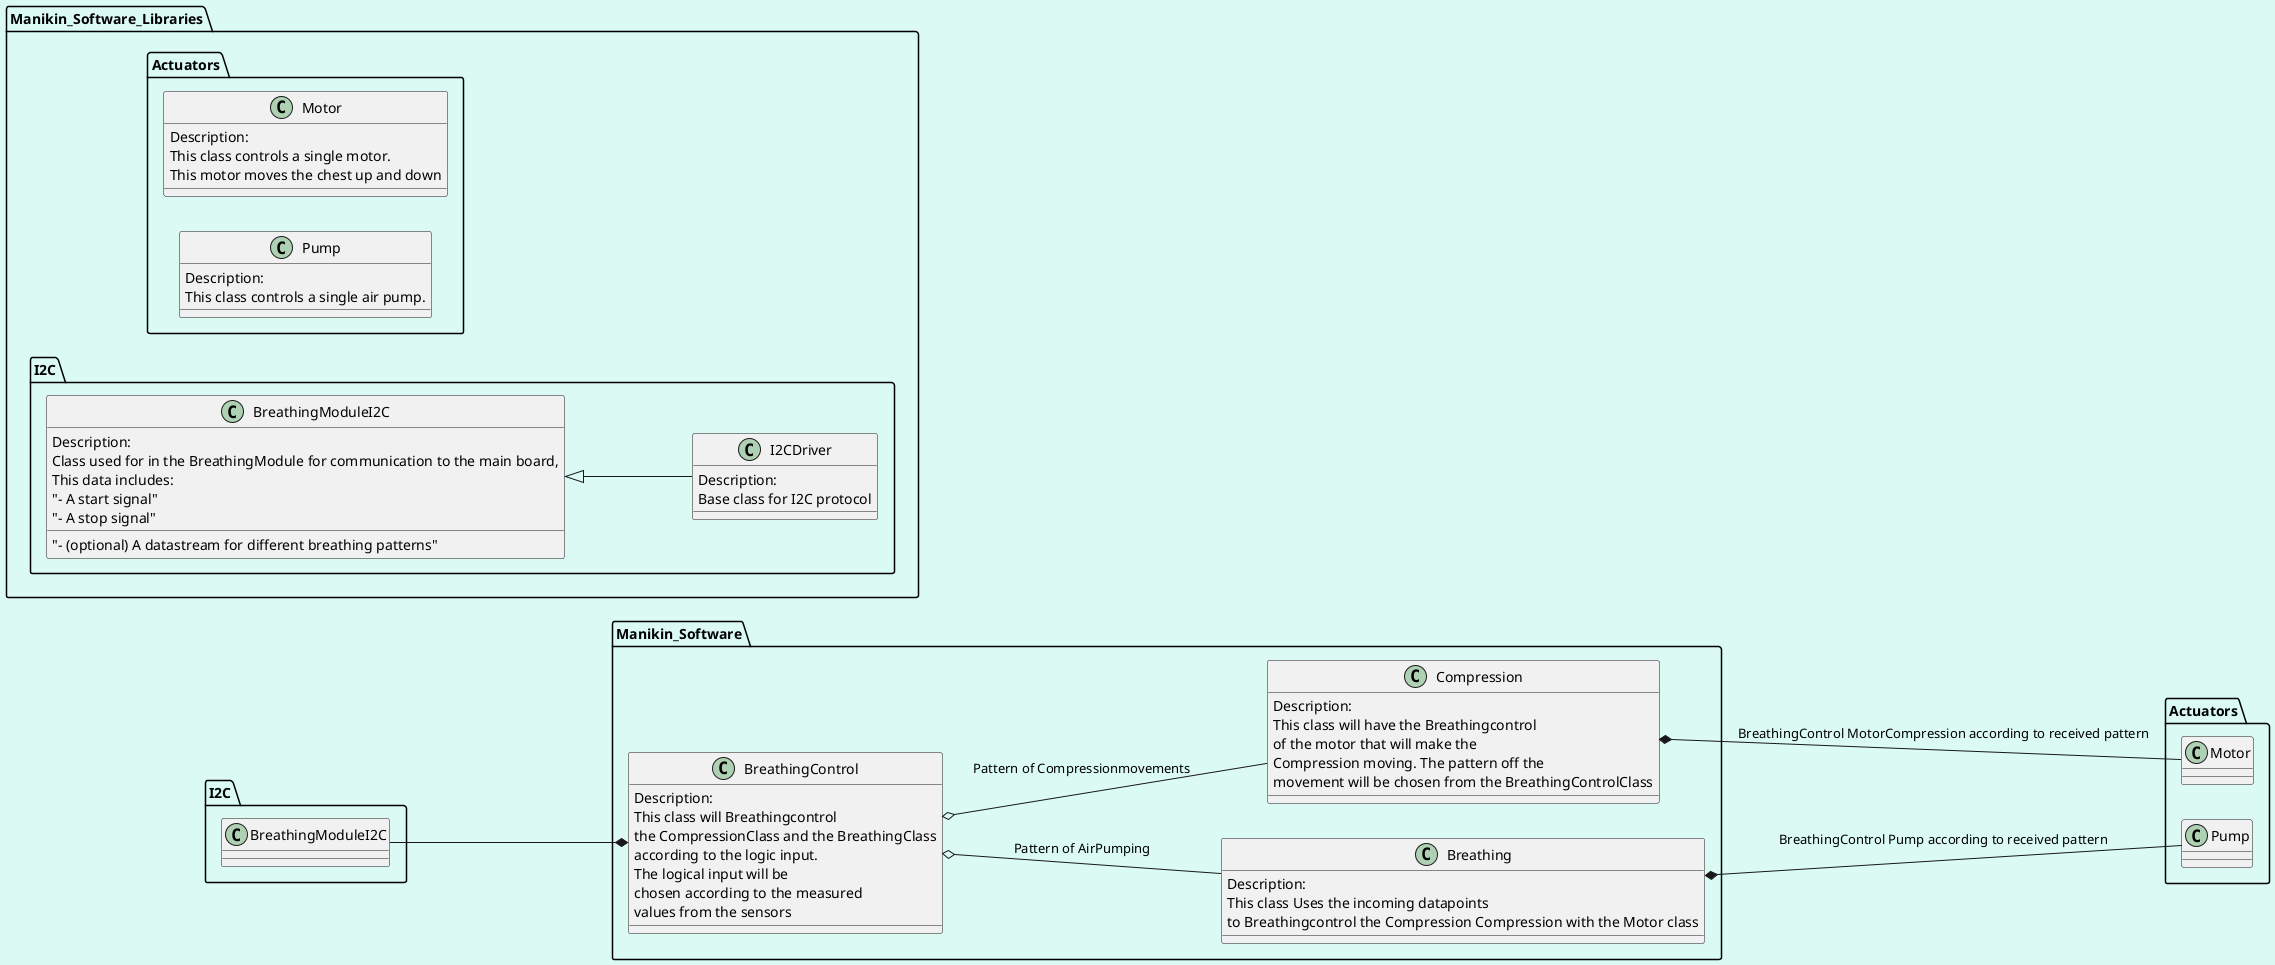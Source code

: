 @startuml ClassDesign

left to right direction

skinparam backgroundColor #DAFAF3FF

package Manikin_Software {
    class BreathingControl {
        Description:
        This class will Breathingcontrol
        the CompressionClass and the BreathingClass
        according to the logic input.
        The logical input will be 
        chosen according to the measured 
        values from the sensors
    }

    class Compression {
        Description:
        This class will have the Breathingcontrol
        of the motor that will make the 
        Compression moving. The pattern off the
        movement will be chosen from the BreathingControlClass
    }

    class Breathing {
        Description:
        This class Uses the incoming datapoints
        to Breathingcontrol the Compression Compression with the Motor class
    }
}

package Manikin_Software_Libraries {
    namespace Actuators {
        class Motor {
            Description:
            This class controls a single motor.
            This motor moves the chest up and down
        }

        class Pump {
            Description:
            This class controls a single air pump.
        }
    }
    namespace I2C {
        class I2CDriver {
            Description:
            Base class for I2C protocol
        }

        class BreathingModuleI2C {
            Description:
            Class used for in the BreathingModule for communication to the main board,
            This data includes:
            "- A start signal"
            "- A stop signal"
            "- (optional) A datastream for different breathing patterns"            
        }

        BreathingModuleI2C <|-- I2CDriver
    }
}

I2C.BreathingModuleI2C --* BreathingControl 
BreathingControl o-- Compression : Pattern of Compressionmovements
BreathingControl o-- Breathing : Pattern of AirPumping
Compression   *-- Actuators.Motor : BreathingControl MotorCompression according to received pattern
Breathing *-- Actuators.Pump : BreathingControl Pump according to received pattern

@enduml